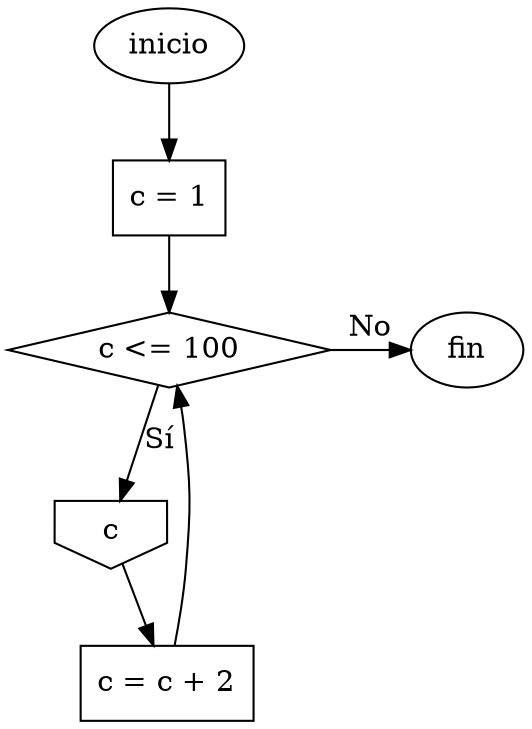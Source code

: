 digraph {
	0 [label=inicio shape=ellipse]
	2 [label="c = 1" shape=box]
	0 -> 2
	2 -> 4
	4 -> 12 [label=No]
	{
		rank=same
		4 [label="c <= 100" shape=diamond]
		12 [label=fin shape=ellipse]
	}
	6 [label=c shape=invhouse]
	4 -> 6 [label="Sí"]
	8 [label="c = c + 2" shape=box]
	6 -> 8
	8 -> 4
}
